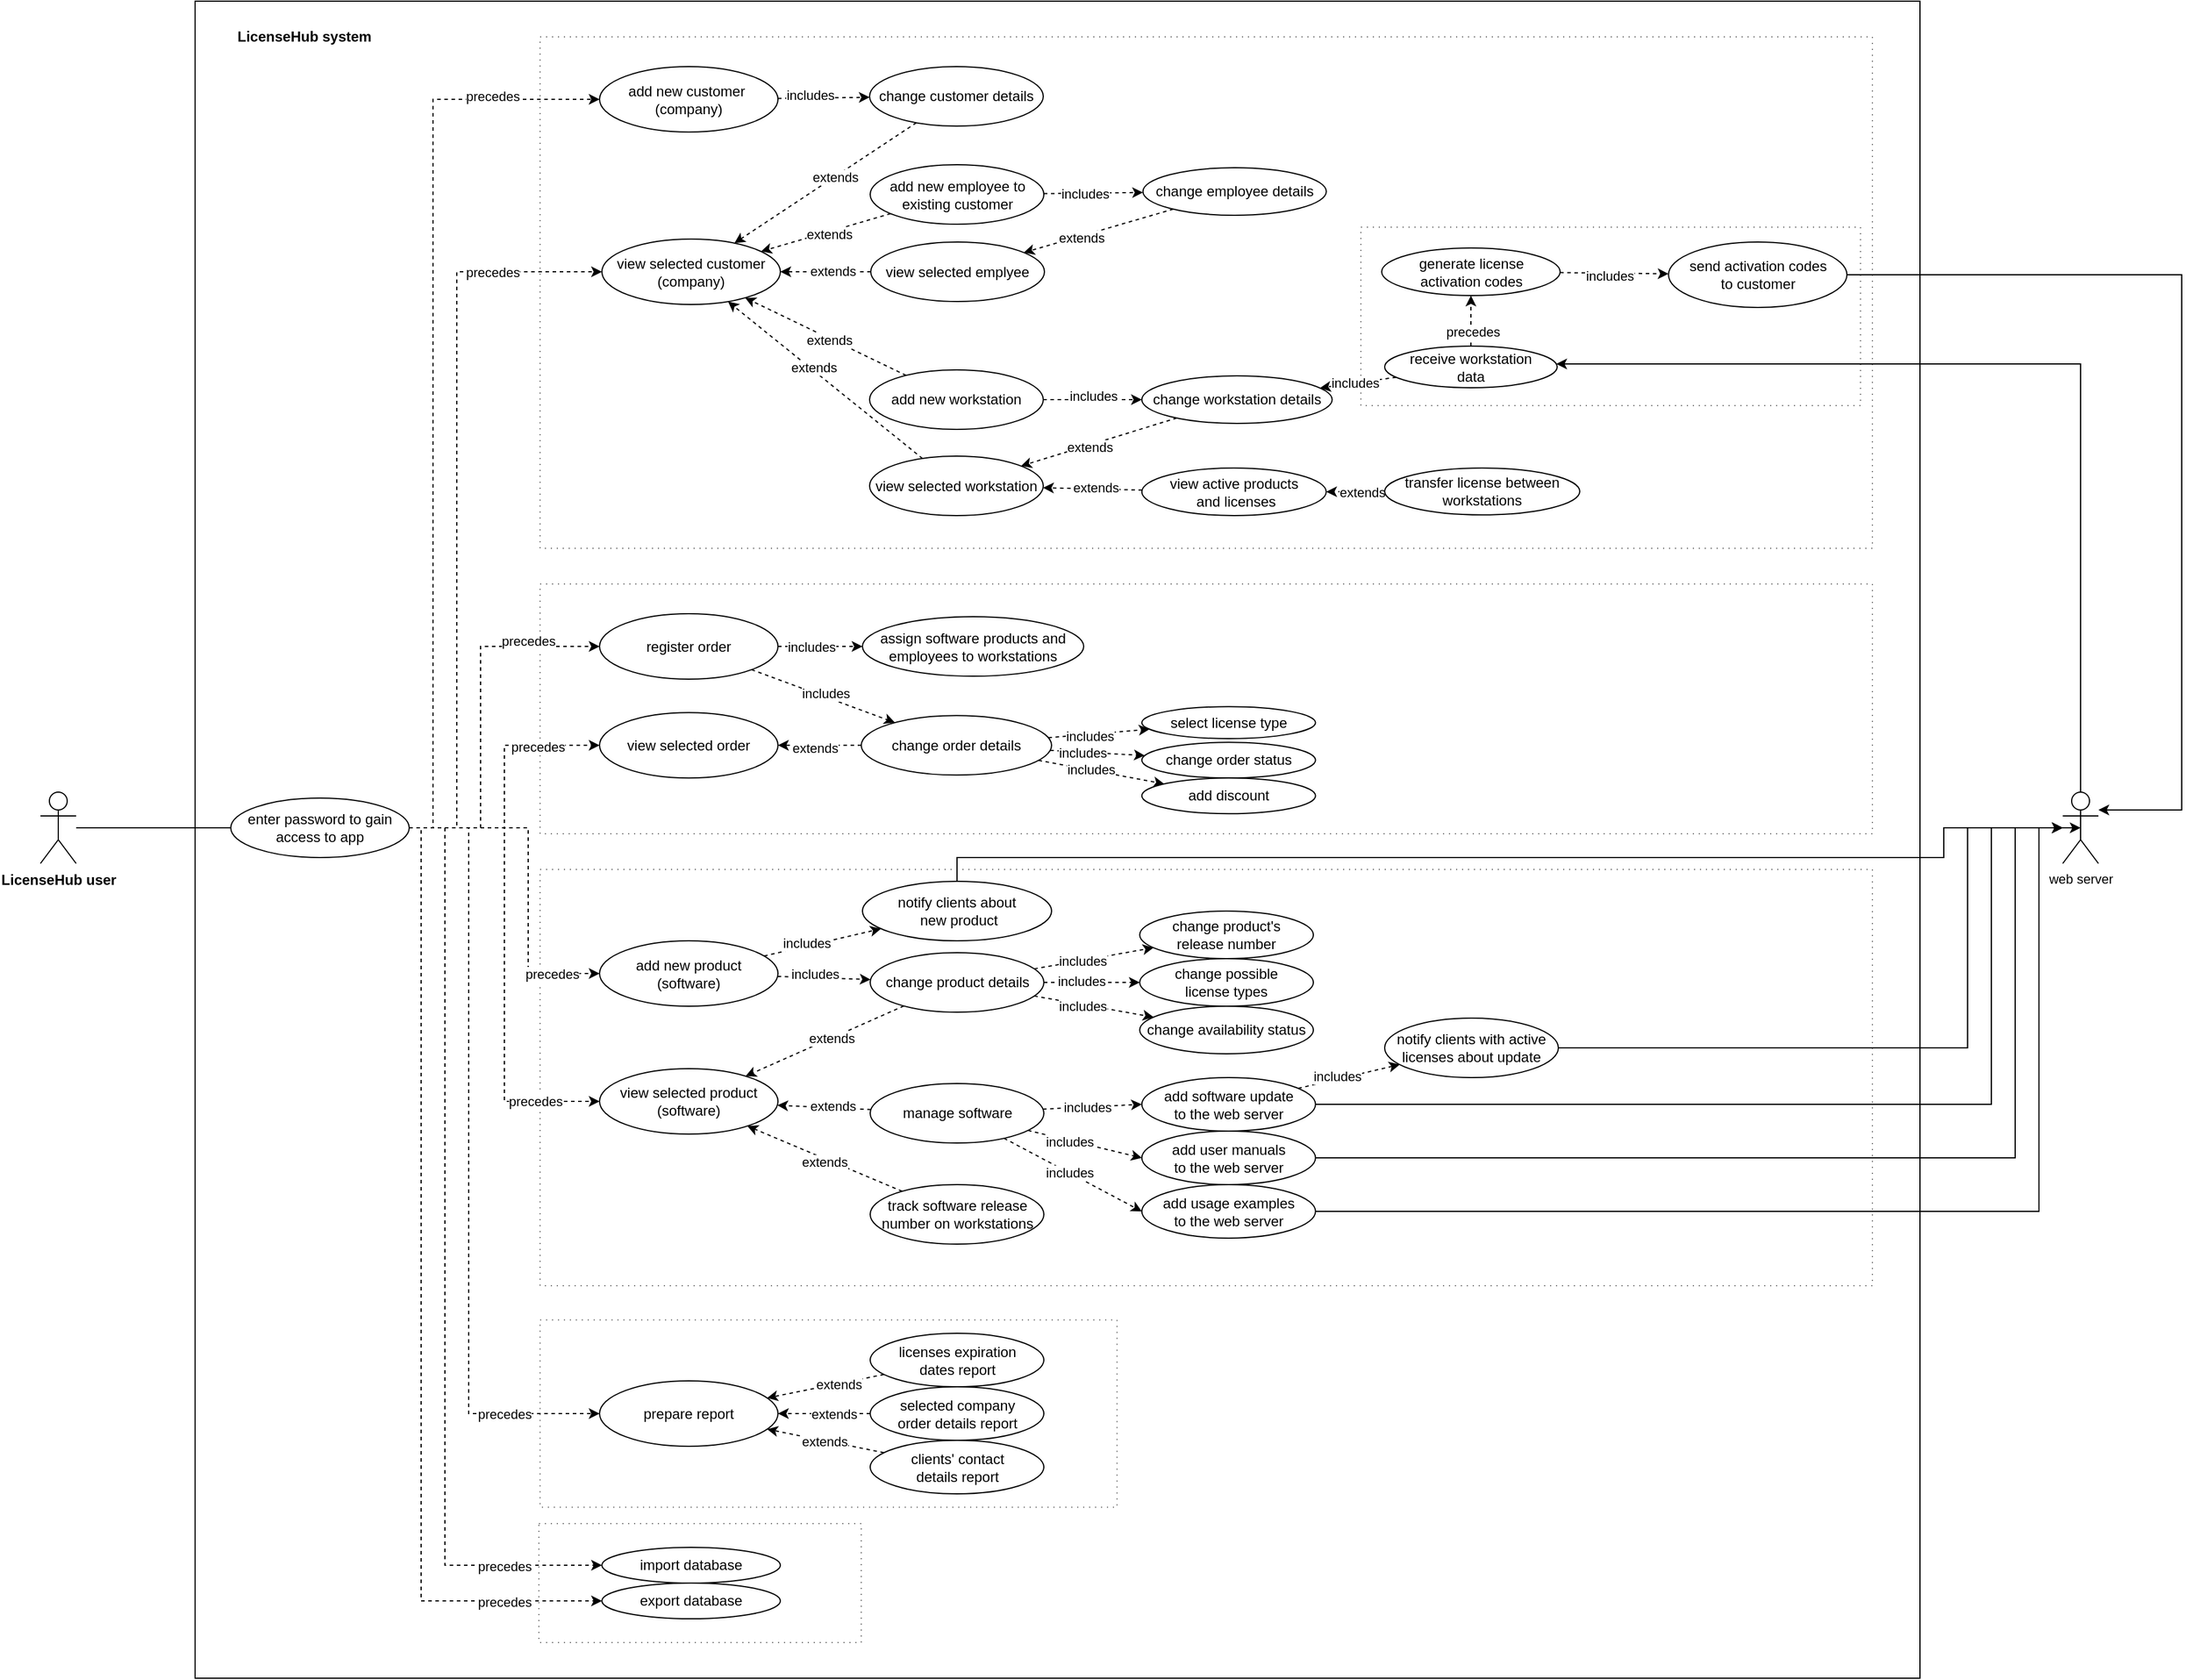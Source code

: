 <mxfile scale="1" border="50">
    <diagram name="Strona-1" id="Eq3Kluq9EC2-Zx3zJAJV">
        <mxGraphModel dx="3344" dy="1680" grid="1" gridSize="10" guides="1" tooltips="1" connect="1" arrows="1" fold="1" page="1" pageScale="1" pageWidth="827" pageHeight="1169" background="none" math="0" shadow="0">
            <root>
                <mxCell id="0"/>
                <mxCell id="1" parent="0"/>
                <mxCell id="ggmS27USjodjV_eKPdVg-5" value="LicenseHub system" style="rounded=0;whiteSpace=wrap;html=1;glass=0;shadow=0;labelPadding=0;portConstraintRotation=0;snapToPoint=0;movableLabel=1;movable=1;resizable=1;rotatable=1;deletable=1;editable=1;locked=0;connectable=1;fontStyle=1;fillColor=none;" parent="1" vertex="1">
                    <mxGeometry x="-300" y="480" width="1450" height="1410" as="geometry">
                        <mxPoint x="-633" y="-675" as="offset"/>
                    </mxGeometry>
                </mxCell>
                <mxCell id="lx1KLy5_h3OSm9G0rixy-187" value="" style="rounded=0;whiteSpace=wrap;html=1;fontFamily=Helvetica;fontSize=11;fontColor=default;dashed=1;dashPattern=1 4;strokeWidth=1;strokeColor=#7A7A7A;fillColor=none;" parent="1" vertex="1">
                    <mxGeometry x="-10" y="510" width="1120" height="430" as="geometry"/>
                </mxCell>
                <mxCell id="lx1KLy5_h3OSm9G0rixy-227" value="" style="rounded=0;whiteSpace=wrap;html=1;fontFamily=Helvetica;fontSize=11;fontColor=default;dashed=1;dashPattern=1 4;strokeWidth=1;strokeColor=#7A7A7A;fillColor=none;" parent="1" vertex="1">
                    <mxGeometry x="680" y="670" width="420" height="150" as="geometry"/>
                </mxCell>
                <mxCell id="lx1KLy5_h3OSm9G0rixy-192" value="" style="rounded=0;whiteSpace=wrap;html=1;fontFamily=Helvetica;fontSize=11;fontColor=default;dashed=1;dashPattern=1 4;strokeWidth=1;strokeColor=#7A7A7A;movable=1;resizable=1;rotatable=1;deletable=1;editable=1;locked=0;connectable=1;fillColor=none;" parent="1" vertex="1">
                    <mxGeometry x="-10" y="1588.75" width="485" height="157.5" as="geometry"/>
                </mxCell>
                <mxCell id="lx1KLy5_h3OSm9G0rixy-195" value="" style="rounded=0;whiteSpace=wrap;html=1;fontFamily=Helvetica;fontSize=11;fontColor=default;dashed=1;dashPattern=1 4;strokeWidth=1;strokeColor=#7A7A7A;movable=1;resizable=1;rotatable=1;deletable=1;editable=1;locked=0;connectable=1;fillColor=none;" parent="1" vertex="1">
                    <mxGeometry x="-10" y="1210" width="1120" height="350" as="geometry"/>
                </mxCell>
                <mxCell id="lx1KLy5_h3OSm9G0rixy-190" value="" style="rounded=0;whiteSpace=wrap;html=1;fontFamily=Helvetica;fontSize=11;fontColor=default;dashed=1;dashPattern=1 4;strokeWidth=1;strokeColor=#7A7A7A;movable=1;resizable=1;rotatable=1;deletable=1;editable=1;locked=0;connectable=1;fillColor=none;" parent="1" vertex="1">
                    <mxGeometry x="-11" y="1760" width="271" height="100" as="geometry"/>
                </mxCell>
                <mxCell id="lx1KLy5_h3OSm9G0rixy-189" value="" style="rounded=0;whiteSpace=wrap;html=1;fontFamily=Helvetica;fontSize=11;fontColor=default;dashed=1;dashPattern=1 4;strokeWidth=1;strokeColor=#7A7A7A;movable=1;resizable=1;rotatable=1;deletable=1;editable=1;locked=0;connectable=1;fillColor=none;" parent="1" vertex="1">
                    <mxGeometry x="-10" y="970" width="1120" height="210" as="geometry"/>
                </mxCell>
                <mxCell id="lx1KLy5_h3OSm9G0rixy-55" style="rounded=0;orthogonalLoop=1;jettySize=auto;html=1;entryX=0;entryY=0.5;entryDx=0;entryDy=0;endArrow=none;endFill=0;" parent="1" source="ggmS27USjodjV_eKPdVg-1" target="lx1KLy5_h3OSm9G0rixy-1" edge="1">
                    <mxGeometry relative="1" as="geometry"/>
                </mxCell>
                <mxCell id="ggmS27USjodjV_eKPdVg-1" value="LicenseHub user" style="shape=umlActor;verticalLabelPosition=bottom;verticalAlign=top;html=1;outlineConnect=0;fontStyle=1;strokeColor=#000000;" parent="1" vertex="1">
                    <mxGeometry x="-430" y="1145" width="30" height="60" as="geometry"/>
                </mxCell>
                <mxCell id="lx1KLy5_h3OSm9G0rixy-60" style="rounded=0;orthogonalLoop=1;jettySize=auto;html=1;dashed=1;" parent="1" source="ggmS27USjodjV_eKPdVg-8" target="ggmS27USjodjV_eKPdVg-11" edge="1">
                    <mxGeometry relative="1" as="geometry"/>
                </mxCell>
                <mxCell id="lx1KLy5_h3OSm9G0rixy-72" value="includes" style="edgeLabel;html=1;align=center;verticalAlign=middle;resizable=0;points=[];fontSize=11;fontFamily=Helvetica;fontColor=default;" parent="lx1KLy5_h3OSm9G0rixy-60" connectable="0" vertex="1">
                    <mxGeometry x="-0.315" y="3" relative="1" as="geometry">
                        <mxPoint as="offset"/>
                    </mxGeometry>
                </mxCell>
                <mxCell id="ggmS27USjodjV_eKPdVg-8" value="add new customer&amp;nbsp;&lt;br&gt;(company)" style="ellipse;whiteSpace=wrap;html=1;" parent="1" vertex="1">
                    <mxGeometry x="40" y="535" width="150" height="55" as="geometry"/>
                </mxCell>
                <mxCell id="lx1KLy5_h3OSm9G0rixy-69" style="edgeStyle=none;shape=connector;rounded=0;orthogonalLoop=1;jettySize=auto;html=1;dashed=1;labelBackgroundColor=default;strokeColor=default;align=center;verticalAlign=middle;fontFamily=Helvetica;fontSize=11;fontColor=default;endArrow=classic;" parent="1" source="ggmS27USjodjV_eKPdVg-10" target="lx1KLy5_h3OSm9G0rixy-6" edge="1">
                    <mxGeometry relative="1" as="geometry"/>
                </mxCell>
                <mxCell id="lx1KLy5_h3OSm9G0rixy-71" value="includes" style="edgeLabel;html=1;align=center;verticalAlign=middle;resizable=0;points=[];fontSize=11;fontFamily=Helvetica;fontColor=default;" parent="lx1KLy5_h3OSm9G0rixy-69" connectable="0" vertex="1">
                    <mxGeometry x="-0.169" relative="1" as="geometry">
                        <mxPoint as="offset"/>
                    </mxGeometry>
                </mxCell>
                <mxCell id="lx1KLy5_h3OSm9G0rixy-171" style="edgeStyle=none;shape=connector;rounded=0;orthogonalLoop=1;jettySize=auto;html=1;dashed=1;labelBackgroundColor=default;strokeColor=default;align=center;verticalAlign=middle;fontFamily=Helvetica;fontSize=11;fontColor=default;endArrow=classic;" parent="1" source="ggmS27USjodjV_eKPdVg-10" target="lx1KLy5_h3OSm9G0rixy-3" edge="1">
                    <mxGeometry relative="1" as="geometry"/>
                </mxCell>
                <mxCell id="lx1KLy5_h3OSm9G0rixy-172" value="extends" style="edgeLabel;html=1;align=center;verticalAlign=middle;resizable=0;points=[];fontSize=11;fontFamily=Helvetica;fontColor=default;" parent="lx1KLy5_h3OSm9G0rixy-171" connectable="0" vertex="1">
                    <mxGeometry x="-0.039" y="2" relative="1" as="geometry">
                        <mxPoint as="offset"/>
                    </mxGeometry>
                </mxCell>
                <mxCell id="ggmS27USjodjV_eKPdVg-10" value="add new employee to existing customer" style="ellipse;whiteSpace=wrap;html=1;" parent="1" vertex="1">
                    <mxGeometry x="267.5" y="617.5" width="146" height="50" as="geometry"/>
                </mxCell>
                <mxCell id="lx1KLy5_h3OSm9G0rixy-61" style="edgeStyle=none;shape=connector;rounded=0;orthogonalLoop=1;jettySize=auto;html=1;dashed=1;labelBackgroundColor=default;strokeColor=default;align=center;verticalAlign=middle;fontFamily=Helvetica;fontSize=11;fontColor=default;endArrow=classic;" parent="1" source="ggmS27USjodjV_eKPdVg-11" target="lx1KLy5_h3OSm9G0rixy-3" edge="1">
                    <mxGeometry relative="1" as="geometry"/>
                </mxCell>
                <mxCell id="lx1KLy5_h3OSm9G0rixy-73" value="extends" style="edgeLabel;html=1;align=center;verticalAlign=middle;resizable=0;points=[];fontSize=11;fontFamily=Helvetica;fontColor=default;" parent="lx1KLy5_h3OSm9G0rixy-61" connectable="0" vertex="1">
                    <mxGeometry x="-0.103" relative="1" as="geometry">
                        <mxPoint as="offset"/>
                    </mxGeometry>
                </mxCell>
                <mxCell id="ggmS27USjodjV_eKPdVg-11" value="change customer details" style="ellipse;whiteSpace=wrap;html=1;" parent="1" vertex="1">
                    <mxGeometry x="267" y="535" width="146" height="50" as="geometry"/>
                </mxCell>
                <mxCell id="ggmS27USjodjV_eKPdVg-12" value="select license type" style="ellipse;whiteSpace=wrap;html=1;" parent="1" vertex="1">
                    <mxGeometry x="495.86" y="1073.13" width="146" height="26.87" as="geometry"/>
                </mxCell>
                <mxCell id="lx1KLy5_h3OSm9G0rixy-63" style="edgeStyle=none;shape=connector;rounded=0;orthogonalLoop=1;jettySize=auto;html=1;dashed=1;labelBackgroundColor=default;strokeColor=default;align=center;verticalAlign=middle;fontFamily=Helvetica;fontSize=11;fontColor=default;endArrow=classic;" parent="1" source="ggmS27USjodjV_eKPdVg-13" target="lx1KLy5_h3OSm9G0rixy-9" edge="1">
                    <mxGeometry relative="1" as="geometry"/>
                </mxCell>
                <mxCell id="lx1KLy5_h3OSm9G0rixy-64" value="includes" style="edgeLabel;html=1;align=center;verticalAlign=middle;resizable=0;points=[];fontSize=11;fontFamily=Helvetica;fontColor=default;" parent="lx1KLy5_h3OSm9G0rixy-63" connectable="0" vertex="1">
                    <mxGeometry x="0.012" y="3" relative="1" as="geometry">
                        <mxPoint as="offset"/>
                    </mxGeometry>
                </mxCell>
                <mxCell id="lx1KLy5_h3OSm9G0rixy-143" style="edgeStyle=none;shape=connector;rounded=0;orthogonalLoop=1;jettySize=auto;html=1;dashed=1;labelBackgroundColor=default;strokeColor=default;align=center;verticalAlign=middle;fontFamily=Helvetica;fontSize=11;fontColor=default;endArrow=classic;" parent="1" source="ggmS27USjodjV_eKPdVg-13" target="lx1KLy5_h3OSm9G0rixy-22" edge="1">
                    <mxGeometry relative="1" as="geometry"/>
                </mxCell>
                <mxCell id="lx1KLy5_h3OSm9G0rixy-144" value="includes" style="edgeLabel;html=1;align=center;verticalAlign=middle;resizable=0;points=[];fontSize=11;fontFamily=Helvetica;fontColor=default;" parent="lx1KLy5_h3OSm9G0rixy-143" connectable="0" vertex="1">
                    <mxGeometry x="-0.209" relative="1" as="geometry">
                        <mxPoint as="offset"/>
                    </mxGeometry>
                </mxCell>
                <mxCell id="ggmS27USjodjV_eKPdVg-13" value="register order" style="ellipse;whiteSpace=wrap;html=1;" parent="1" vertex="1">
                    <mxGeometry x="40" y="995" width="150" height="55" as="geometry"/>
                </mxCell>
                <mxCell id="lx1KLy5_h3OSm9G0rixy-149" style="edgeStyle=elbowEdgeStyle;shape=connector;rounded=0;orthogonalLoop=1;jettySize=auto;html=1;dashed=1;labelBackgroundColor=default;strokeColor=default;align=center;verticalAlign=middle;fontFamily=Helvetica;fontSize=11;fontColor=default;endArrow=classic;" parent="1" source="lx1KLy5_h3OSm9G0rixy-1" target="lx1KLy5_h3OSm9G0rixy-3" edge="1">
                    <mxGeometry relative="1" as="geometry">
                        <Array as="points">
                            <mxPoint x="-80" y="940"/>
                        </Array>
                    </mxGeometry>
                </mxCell>
                <mxCell id="lx1KLy5_h3OSm9G0rixy-158" value="precedes" style="edgeLabel;html=1;align=center;verticalAlign=middle;resizable=0;points=[];fontSize=11;fontFamily=Helvetica;fontColor=default;" parent="lx1KLy5_h3OSm9G0rixy-149" connectable="0" vertex="1">
                    <mxGeometry x="-0.021" y="2" relative="1" as="geometry">
                        <mxPoint x="32" y="-199" as="offset"/>
                    </mxGeometry>
                </mxCell>
                <mxCell id="lx1KLy5_h3OSm9G0rixy-150" style="edgeStyle=elbowEdgeStyle;shape=connector;rounded=0;orthogonalLoop=1;jettySize=auto;html=1;dashed=1;labelBackgroundColor=default;strokeColor=default;align=center;verticalAlign=middle;fontFamily=Helvetica;fontSize=11;fontColor=default;endArrow=classic;" parent="1" source="lx1KLy5_h3OSm9G0rixy-1" target="ggmS27USjodjV_eKPdVg-8" edge="1">
                    <mxGeometry relative="1" as="geometry">
                        <Array as="points">
                            <mxPoint x="-100" y="870"/>
                        </Array>
                    </mxGeometry>
                </mxCell>
                <mxCell id="lx1KLy5_h3OSm9G0rixy-157" value="precedes" style="edgeLabel;html=1;align=center;verticalAlign=middle;resizable=0;points=[];fontSize=11;fontFamily=Helvetica;fontColor=default;" parent="lx1KLy5_h3OSm9G0rixy-150" connectable="0" vertex="1">
                    <mxGeometry x="-0.154" y="3" relative="1" as="geometry">
                        <mxPoint x="53" y="-308" as="offset"/>
                    </mxGeometry>
                </mxCell>
                <mxCell id="lx1KLy5_h3OSm9G0rixy-151" style="edgeStyle=elbowEdgeStyle;shape=connector;rounded=0;orthogonalLoop=1;jettySize=auto;html=1;dashed=1;labelBackgroundColor=default;strokeColor=default;align=center;verticalAlign=middle;fontFamily=Helvetica;fontSize=11;fontColor=default;endArrow=classic;" parent="1" source="lx1KLy5_h3OSm9G0rixy-1" target="ggmS27USjodjV_eKPdVg-13" edge="1">
                    <mxGeometry relative="1" as="geometry">
                        <Array as="points">
                            <mxPoint x="-60" y="1100"/>
                        </Array>
                    </mxGeometry>
                </mxCell>
                <mxCell id="lx1KLy5_h3OSm9G0rixy-159" value="precedes" style="edgeLabel;html=1;align=center;verticalAlign=middle;resizable=0;points=[];fontSize=11;fontFamily=Helvetica;fontColor=default;" parent="lx1KLy5_h3OSm9G0rixy-151" connectable="0" vertex="1">
                    <mxGeometry x="-0.443" y="1" relative="1" as="geometry">
                        <mxPoint x="41" y="-130" as="offset"/>
                    </mxGeometry>
                </mxCell>
                <mxCell id="lx1KLy5_h3OSm9G0rixy-153" style="edgeStyle=elbowEdgeStyle;shape=connector;rounded=0;orthogonalLoop=1;jettySize=auto;html=1;dashed=1;labelBackgroundColor=default;strokeColor=default;align=center;verticalAlign=middle;fontFamily=Helvetica;fontSize=11;fontColor=default;endArrow=classic;" parent="1" source="lx1KLy5_h3OSm9G0rixy-1" target="lx1KLy5_h3OSm9G0rixy-83" edge="1">
                    <mxGeometry relative="1" as="geometry"/>
                </mxCell>
                <mxCell id="lx1KLy5_h3OSm9G0rixy-160" value="precedes" style="edgeLabel;html=1;align=center;verticalAlign=middle;resizable=0;points=[];fontSize=11;fontFamily=Helvetica;fontColor=default;" parent="lx1KLy5_h3OSm9G0rixy-153" connectable="0" vertex="1">
                    <mxGeometry x="0.111" y="3" relative="1" as="geometry">
                        <mxPoint x="31" y="-21" as="offset"/>
                    </mxGeometry>
                </mxCell>
                <mxCell id="lx1KLy5_h3OSm9G0rixy-154" style="edgeStyle=elbowEdgeStyle;shape=connector;rounded=0;orthogonalLoop=1;jettySize=auto;html=1;dashed=1;labelBackgroundColor=default;strokeColor=default;align=center;verticalAlign=middle;fontFamily=Helvetica;fontSize=11;fontColor=default;endArrow=classic;" parent="1" source="lx1KLy5_h3OSm9G0rixy-1" target="lx1KLy5_h3OSm9G0rixy-89" edge="1">
                    <mxGeometry relative="1" as="geometry">
                        <Array as="points">
                            <mxPoint x="-20" y="1250"/>
                        </Array>
                    </mxGeometry>
                </mxCell>
                <mxCell id="lx1KLy5_h3OSm9G0rixy-161" value="precedes" style="edgeLabel;html=1;align=center;verticalAlign=middle;resizable=0;points=[];fontSize=11;fontFamily=Helvetica;fontColor=default;" parent="lx1KLy5_h3OSm9G0rixy-154" connectable="0" vertex="1">
                    <mxGeometry x="-0.08" y="2" relative="1" as="geometry">
                        <mxPoint x="18" y="93" as="offset"/>
                    </mxGeometry>
                </mxCell>
                <mxCell id="lx1KLy5_h3OSm9G0rixy-155" style="edgeStyle=elbowEdgeStyle;shape=connector;rounded=0;orthogonalLoop=1;jettySize=auto;html=1;dashed=1;labelBackgroundColor=default;strokeColor=default;align=center;verticalAlign=middle;fontFamily=Helvetica;fontSize=11;fontColor=default;endArrow=classic;" parent="1" source="lx1KLy5_h3OSm9G0rixy-1" target="lx1KLy5_h3OSm9G0rixy-100" edge="1">
                    <mxGeometry relative="1" as="geometry"/>
                </mxCell>
                <mxCell id="lx1KLy5_h3OSm9G0rixy-162" value="precedes" style="edgeLabel;html=1;align=center;verticalAlign=middle;resizable=0;points=[];fontSize=11;fontFamily=Helvetica;fontColor=default;" parent="lx1KLy5_h3OSm9G0rixy-155" connectable="0" vertex="1">
                    <mxGeometry x="-0.256" y="2" relative="1" as="geometry">
                        <mxPoint x="24" y="165" as="offset"/>
                    </mxGeometry>
                </mxCell>
                <mxCell id="lx1KLy5_h3OSm9G0rixy-156" style="edgeStyle=elbowEdgeStyle;shape=connector;rounded=0;orthogonalLoop=1;jettySize=auto;html=1;dashed=1;labelBackgroundColor=default;strokeColor=default;align=center;verticalAlign=middle;fontFamily=Helvetica;fontSize=11;fontColor=default;endArrow=classic;" parent="1" source="lx1KLy5_h3OSm9G0rixy-1" target="lx1KLy5_h3OSm9G0rixy-26" edge="1">
                    <mxGeometry relative="1" as="geometry">
                        <Array as="points">
                            <mxPoint x="-70" y="1410"/>
                        </Array>
                    </mxGeometry>
                </mxCell>
                <mxCell id="lx1KLy5_h3OSm9G0rixy-163" value="precedes" style="edgeLabel;html=1;align=center;verticalAlign=middle;resizable=0;points=[];fontSize=11;fontFamily=Helvetica;fontColor=default;" parent="lx1KLy5_h3OSm9G0rixy-156" connectable="0" vertex="1">
                    <mxGeometry x="-0.45" y="-2" relative="1" as="geometry">
                        <mxPoint x="32" y="363" as="offset"/>
                    </mxGeometry>
                </mxCell>
                <mxCell id="lx1KLy5_h3OSm9G0rixy-164" style="edgeStyle=elbowEdgeStyle;shape=connector;rounded=0;orthogonalLoop=1;jettySize=auto;html=1;dashed=1;labelBackgroundColor=default;strokeColor=default;align=center;verticalAlign=middle;fontFamily=Helvetica;fontSize=11;fontColor=default;endArrow=classic;" parent="1" source="lx1KLy5_h3OSm9G0rixy-1" target="lx1KLy5_h3OSm9G0rixy-28" edge="1">
                    <mxGeometry relative="1" as="geometry">
                        <Array as="points">
                            <mxPoint x="-90" y="1460"/>
                        </Array>
                    </mxGeometry>
                </mxCell>
                <mxCell id="lx1KLy5_h3OSm9G0rixy-167" value="precedes" style="edgeLabel;html=1;align=center;verticalAlign=middle;resizable=0;points=[];fontSize=11;fontFamily=Helvetica;fontColor=default;" parent="lx1KLy5_h3OSm9G0rixy-164" connectable="0" vertex="1">
                    <mxGeometry x="0.106" y="3" relative="1" as="geometry">
                        <mxPoint x="47" y="218" as="offset"/>
                    </mxGeometry>
                </mxCell>
                <mxCell id="lx1KLy5_h3OSm9G0rixy-165" style="edgeStyle=elbowEdgeStyle;shape=connector;rounded=0;orthogonalLoop=1;jettySize=auto;html=1;dashed=1;labelBackgroundColor=default;strokeColor=default;align=center;verticalAlign=middle;fontFamily=Helvetica;fontSize=11;fontColor=default;endArrow=classic;" parent="1" source="lx1KLy5_h3OSm9G0rixy-1" target="lx1KLy5_h3OSm9G0rixy-27" edge="1">
                    <mxGeometry relative="1" as="geometry">
                        <Array as="points">
                            <mxPoint x="-110" y="1470"/>
                        </Array>
                    </mxGeometry>
                </mxCell>
                <mxCell id="lx1KLy5_h3OSm9G0rixy-166" value="precedes" style="edgeLabel;html=1;align=center;verticalAlign=middle;resizable=0;points=[];fontSize=11;fontFamily=Helvetica;fontColor=default;" parent="lx1KLy5_h3OSm9G0rixy-165" connectable="0" vertex="1">
                    <mxGeometry x="-0.085" y="-1" relative="1" as="geometry">
                        <mxPoint x="71" y="289" as="offset"/>
                    </mxGeometry>
                </mxCell>
                <mxCell id="lx1KLy5_h3OSm9G0rixy-1" value="enter password to gain access to app" style="ellipse;whiteSpace=wrap;html=1;" parent="1" vertex="1">
                    <mxGeometry x="-270" y="1150" width="150" height="50" as="geometry"/>
                </mxCell>
                <mxCell id="lx1KLy5_h3OSm9G0rixy-3" value="view selected customer&lt;br&gt;(company)" style="ellipse;whiteSpace=wrap;html=1;" parent="1" vertex="1">
                    <mxGeometry x="42" y="680" width="150" height="55" as="geometry"/>
                </mxCell>
                <mxCell id="lx1KLy5_h3OSm9G0rixy-206" style="edgeStyle=none;shape=connector;rounded=0;orthogonalLoop=1;jettySize=auto;html=1;dashed=1;labelBackgroundColor=default;strokeColor=default;align=center;verticalAlign=middle;fontFamily=Helvetica;fontSize=11;fontColor=default;endArrow=classic;" parent="1" source="lx1KLy5_h3OSm9G0rixy-6" target="lx1KLy5_h3OSm9G0rixy-202" edge="1">
                    <mxGeometry relative="1" as="geometry"/>
                </mxCell>
                <mxCell id="lx1KLy5_h3OSm9G0rixy-207" value="extends" style="edgeLabel;html=1;align=center;verticalAlign=middle;resizable=0;points=[];fontSize=11;fontFamily=Helvetica;fontColor=default;" parent="lx1KLy5_h3OSm9G0rixy-206" connectable="0" vertex="1">
                    <mxGeometry x="0.242" y="1" relative="1" as="geometry">
                        <mxPoint as="offset"/>
                    </mxGeometry>
                </mxCell>
                <mxCell id="lx1KLy5_h3OSm9G0rixy-6" value="change&amp;nbsp;employee details" style="ellipse;whiteSpace=wrap;html=1;" parent="1" vertex="1">
                    <mxGeometry x="496.79" y="620" width="154.14" height="40" as="geometry"/>
                </mxCell>
                <mxCell id="lx1KLy5_h3OSm9G0rixy-86" style="edgeStyle=none;shape=connector;rounded=0;orthogonalLoop=1;jettySize=auto;html=1;dashed=1;labelBackgroundColor=default;strokeColor=default;align=center;verticalAlign=middle;fontFamily=Helvetica;fontSize=11;fontColor=default;endArrow=classic;" parent="1" source="lx1KLy5_h3OSm9G0rixy-9" target="lx1KLy5_h3OSm9G0rixy-83" edge="1">
                    <mxGeometry relative="1" as="geometry"/>
                </mxCell>
                <mxCell id="lx1KLy5_h3OSm9G0rixy-87" value="extends" style="edgeLabel;html=1;align=center;verticalAlign=middle;resizable=0;points=[];fontSize=11;fontFamily=Helvetica;fontColor=default;" parent="lx1KLy5_h3OSm9G0rixy-86" connectable="0" vertex="1">
                    <mxGeometry x="0.129" y="1" relative="1" as="geometry">
                        <mxPoint y="1" as="offset"/>
                    </mxGeometry>
                </mxCell>
                <mxCell id="lx1KLy5_h3OSm9G0rixy-126" style="edgeStyle=none;shape=connector;rounded=0;orthogonalLoop=1;jettySize=auto;html=1;dashed=1;labelBackgroundColor=default;strokeColor=default;align=center;verticalAlign=middle;fontFamily=Helvetica;fontSize=11;fontColor=default;endArrow=classic;" parent="1" source="lx1KLy5_h3OSm9G0rixy-9" target="ggmS27USjodjV_eKPdVg-12" edge="1">
                    <mxGeometry relative="1" as="geometry"/>
                </mxCell>
                <mxCell id="lx1KLy5_h3OSm9G0rixy-244" value="includes" style="edgeLabel;html=1;align=center;verticalAlign=middle;resizable=0;points=[];fontSize=11;fontFamily=Helvetica;fontColor=default;" parent="lx1KLy5_h3OSm9G0rixy-126" connectable="0" vertex="1">
                    <mxGeometry x="-0.186" y="-1" relative="1" as="geometry">
                        <mxPoint as="offset"/>
                    </mxGeometry>
                </mxCell>
                <mxCell id="lx1KLy5_h3OSm9G0rixy-127" style="edgeStyle=none;shape=connector;rounded=0;orthogonalLoop=1;jettySize=auto;html=1;dashed=1;labelBackgroundColor=default;strokeColor=default;align=center;verticalAlign=middle;fontFamily=Helvetica;fontSize=11;fontColor=default;endArrow=classic;" parent="1" source="lx1KLy5_h3OSm9G0rixy-9" target="lx1KLy5_h3OSm9G0rixy-11" edge="1">
                    <mxGeometry relative="1" as="geometry"/>
                </mxCell>
                <mxCell id="lx1KLy5_h3OSm9G0rixy-243" value="includes" style="edgeLabel;html=1;align=center;verticalAlign=middle;resizable=0;points=[];fontSize=11;fontFamily=Helvetica;fontColor=default;" parent="lx1KLy5_h3OSm9G0rixy-127" connectable="0" vertex="1">
                    <mxGeometry x="-0.331" relative="1" as="geometry">
                        <mxPoint as="offset"/>
                    </mxGeometry>
                </mxCell>
                <mxCell id="lx1KLy5_h3OSm9G0rixy-128" style="edgeStyle=none;shape=connector;rounded=0;orthogonalLoop=1;jettySize=auto;html=1;dashed=1;labelBackgroundColor=default;strokeColor=default;align=center;verticalAlign=middle;fontFamily=Helvetica;fontSize=11;fontColor=default;endArrow=classic;" parent="1" source="lx1KLy5_h3OSm9G0rixy-9" target="lx1KLy5_h3OSm9G0rixy-88" edge="1">
                    <mxGeometry relative="1" as="geometry"/>
                </mxCell>
                <mxCell id="lx1KLy5_h3OSm9G0rixy-242" value="includes" style="edgeLabel;html=1;align=center;verticalAlign=middle;resizable=0;points=[];fontSize=11;fontFamily=Helvetica;fontColor=default;" parent="lx1KLy5_h3OSm9G0rixy-128" connectable="0" vertex="1">
                    <mxGeometry x="-0.179" y="1" relative="1" as="geometry">
                        <mxPoint as="offset"/>
                    </mxGeometry>
                </mxCell>
                <mxCell id="lx1KLy5_h3OSm9G0rixy-9" value="change&amp;nbsp;order details" style="ellipse;whiteSpace=wrap;html=1;" parent="1" vertex="1">
                    <mxGeometry x="260" y="1080.63" width="160" height="50" as="geometry"/>
                </mxCell>
                <mxCell id="lx1KLy5_h3OSm9G0rixy-11" value="change order status&lt;span id=&quot;docs-internal-guid-45c8762e-7fff-02ba-44c7-06750227a6c3&quot;&gt;&lt;/span&gt;" style="ellipse;whiteSpace=wrap;html=1;" parent="1" vertex="1">
                    <mxGeometry x="495.86" y="1103.13" width="146" height="30" as="geometry"/>
                </mxCell>
                <mxCell id="lx1KLy5_h3OSm9G0rixy-180" style="edgeStyle=none;shape=connector;rounded=0;orthogonalLoop=1;jettySize=auto;html=1;dashed=1;labelBackgroundColor=default;strokeColor=default;align=center;verticalAlign=middle;fontFamily=Helvetica;fontSize=11;fontColor=default;endArrow=classic;" parent="1" source="lx1KLy5_h3OSm9G0rixy-21" target="lx1KLy5_h3OSm9G0rixy-177" edge="1">
                    <mxGeometry relative="1" as="geometry"/>
                </mxCell>
                <mxCell id="lx1KLy5_h3OSm9G0rixy-181" value="extends" style="edgeLabel;html=1;align=center;verticalAlign=middle;resizable=0;points=[];fontSize=11;fontFamily=Helvetica;fontColor=default;" parent="lx1KLy5_h3OSm9G0rixy-180" connectable="0" vertex="1">
                    <mxGeometry x="-0.276" y="-2" relative="1" as="geometry">
                        <mxPoint x="-1" y="2" as="offset"/>
                    </mxGeometry>
                </mxCell>
                <mxCell id="lx1KLy5_h3OSm9G0rixy-21" value="transfer license between workstations" style="ellipse;whiteSpace=wrap;html=1;" parent="1" vertex="1">
                    <mxGeometry x="700" y="872.5" width="164" height="39.37" as="geometry"/>
                </mxCell>
                <mxCell id="lx1KLy5_h3OSm9G0rixy-22" value="assign software products and employees to workstations" style="ellipse;whiteSpace=wrap;html=1;" parent="1" vertex="1">
                    <mxGeometry x="261" y="997.5" width="186" height="50" as="geometry"/>
                </mxCell>
                <mxCell id="lx1KLy5_h3OSm9G0rixy-24" value="notify clients about&lt;br&gt;&amp;nbsp;new product" style="ellipse;whiteSpace=wrap;html=1;" parent="1" vertex="1">
                    <mxGeometry x="261" y="1220" width="159" height="50" as="geometry"/>
                </mxCell>
                <mxCell id="lx1KLy5_h3OSm9G0rixy-119" style="edgeStyle=none;shape=connector;rounded=0;orthogonalLoop=1;jettySize=auto;html=1;dashed=1;labelBackgroundColor=default;strokeColor=default;align=center;verticalAlign=middle;fontFamily=Helvetica;fontSize=11;fontColor=default;endArrow=classic;" parent="1" source="lx1KLy5_h3OSm9G0rixy-25" target="lx1KLy5_h3OSm9G0rixy-26" edge="1">
                    <mxGeometry relative="1" as="geometry"/>
                </mxCell>
                <mxCell id="lx1KLy5_h3OSm9G0rixy-125" value="extends" style="edgeLabel;html=1;align=center;verticalAlign=middle;resizable=0;points=[];fontSize=11;fontFamily=Helvetica;fontColor=default;" parent="lx1KLy5_h3OSm9G0rixy-119" connectable="0" vertex="1">
                    <mxGeometry x="-0.211" relative="1" as="geometry">
                        <mxPoint as="offset"/>
                    </mxGeometry>
                </mxCell>
                <mxCell id="lx1KLy5_h3OSm9G0rixy-25" value="licenses expiration&lt;br&gt;dates report" style="ellipse;whiteSpace=wrap;html=1;" parent="1" vertex="1">
                    <mxGeometry x="267.5" y="1600" width="146" height="45" as="geometry"/>
                </mxCell>
                <mxCell id="lx1KLy5_h3OSm9G0rixy-26" value="prepare report" style="ellipse;whiteSpace=wrap;html=1;" parent="1" vertex="1">
                    <mxGeometry x="40" y="1640" width="150" height="55" as="geometry"/>
                </mxCell>
                <mxCell id="lx1KLy5_h3OSm9G0rixy-27" value="export database" style="ellipse;whiteSpace=wrap;html=1;" parent="1" vertex="1">
                    <mxGeometry x="42" y="1810" width="150" height="30" as="geometry"/>
                </mxCell>
                <mxCell id="lx1KLy5_h3OSm9G0rixy-28" value="import database" style="ellipse;whiteSpace=wrap;html=1;" parent="1" vertex="1">
                    <mxGeometry x="42" y="1780" width="150" height="30" as="geometry"/>
                </mxCell>
                <mxCell id="lx1KLy5_h3OSm9G0rixy-120" style="edgeStyle=none;shape=connector;rounded=0;orthogonalLoop=1;jettySize=auto;html=1;dashed=1;labelBackgroundColor=default;strokeColor=default;align=center;verticalAlign=middle;fontFamily=Helvetica;fontSize=11;fontColor=default;endArrow=classic;" parent="1" source="lx1KLy5_h3OSm9G0rixy-29" target="lx1KLy5_h3OSm9G0rixy-26" edge="1">
                    <mxGeometry relative="1" as="geometry"/>
                </mxCell>
                <mxCell id="lx1KLy5_h3OSm9G0rixy-124" value="extends" style="edgeLabel;html=1;align=center;verticalAlign=middle;resizable=0;points=[];fontSize=11;fontFamily=Helvetica;fontColor=default;" parent="lx1KLy5_h3OSm9G0rixy-120" connectable="0" vertex="1">
                    <mxGeometry x="-0.2" relative="1" as="geometry">
                        <mxPoint as="offset"/>
                    </mxGeometry>
                </mxCell>
                <mxCell id="lx1KLy5_h3OSm9G0rixy-29" value="selected&amp;nbsp;company&lt;br&gt;order details report" style="ellipse;whiteSpace=wrap;html=1;" parent="1" vertex="1">
                    <mxGeometry x="267.5" y="1645" width="146" height="45" as="geometry"/>
                </mxCell>
                <mxCell id="lx1KLy5_h3OSm9G0rixy-121" style="edgeStyle=none;shape=connector;rounded=0;orthogonalLoop=1;jettySize=auto;html=1;dashed=1;labelBackgroundColor=default;strokeColor=default;align=center;verticalAlign=middle;fontFamily=Helvetica;fontSize=11;fontColor=default;endArrow=classic;" parent="1" source="lx1KLy5_h3OSm9G0rixy-30" target="lx1KLy5_h3OSm9G0rixy-26" edge="1">
                    <mxGeometry relative="1" as="geometry"/>
                </mxCell>
                <mxCell id="lx1KLy5_h3OSm9G0rixy-123" value="extends" style="edgeLabel;html=1;align=center;verticalAlign=middle;resizable=0;points=[];fontSize=11;fontFamily=Helvetica;fontColor=default;" parent="lx1KLy5_h3OSm9G0rixy-121" connectable="0" vertex="1">
                    <mxGeometry x="0.026" relative="1" as="geometry">
                        <mxPoint y="1" as="offset"/>
                    </mxGeometry>
                </mxCell>
                <mxCell id="lx1KLy5_h3OSm9G0rixy-30" value="clients' contact&lt;br&gt;details report" style="ellipse;whiteSpace=wrap;html=1;" parent="1" vertex="1">
                    <mxGeometry x="267.5" y="1690" width="146" height="45" as="geometry"/>
                </mxCell>
                <mxCell id="lx1KLy5_h3OSm9G0rixy-212" style="edgeStyle=orthogonalEdgeStyle;shape=connector;rounded=0;orthogonalLoop=1;jettySize=auto;html=1;labelBackgroundColor=default;strokeColor=default;align=center;verticalAlign=middle;fontFamily=Helvetica;fontSize=11;fontColor=default;endArrow=classic;" parent="1" source="lx1KLy5_h3OSm9G0rixy-31" target="lx1KLy5_h3OSm9G0rixy-208" edge="1">
                    <mxGeometry relative="1" as="geometry">
                        <Array as="points">
                            <mxPoint x="1370" y="710"/>
                            <mxPoint x="1370" y="1160"/>
                        </Array>
                    </mxGeometry>
                </mxCell>
                <mxCell id="lx1KLy5_h3OSm9G0rixy-31" value="send activation codes&lt;br&gt;to customer" style="ellipse;whiteSpace=wrap;html=1;" parent="1" vertex="1">
                    <mxGeometry x="938.6" y="682.5" width="150" height="55" as="geometry"/>
                </mxCell>
                <mxCell id="lx1KLy5_h3OSm9G0rixy-216" style="edgeStyle=orthogonalEdgeStyle;shape=connector;rounded=0;orthogonalLoop=1;jettySize=auto;html=1;labelBackgroundColor=default;strokeColor=default;align=center;verticalAlign=middle;fontFamily=Helvetica;fontSize=11;fontColor=default;endArrow=classic;" parent="1" source="lx1KLy5_h3OSm9G0rixy-32" target="lx1KLy5_h3OSm9G0rixy-208" edge="1">
                    <mxGeometry relative="1" as="geometry">
                        <Array as="points">
                            <mxPoint x="1230" y="1453"/>
                            <mxPoint x="1230" y="1175"/>
                        </Array>
                    </mxGeometry>
                </mxCell>
                <mxCell id="lx1KLy5_h3OSm9G0rixy-32" value="add user manuals&lt;br&gt;to the web server" style="ellipse;whiteSpace=wrap;html=1;" parent="1" vertex="1">
                    <mxGeometry x="495.86" y="1430" width="146" height="45" as="geometry"/>
                </mxCell>
                <mxCell id="lx1KLy5_h3OSm9G0rixy-113" style="edgeStyle=none;shape=connector;rounded=0;orthogonalLoop=1;jettySize=auto;html=1;dashed=1;labelBackgroundColor=default;strokeColor=default;align=center;verticalAlign=middle;fontFamily=Helvetica;fontSize=11;fontColor=default;endArrow=classic;" parent="1" source="lx1KLy5_h3OSm9G0rixy-33" target="lx1KLy5_h3OSm9G0rixy-35" edge="1">
                    <mxGeometry relative="1" as="geometry"/>
                </mxCell>
                <mxCell id="lx1KLy5_h3OSm9G0rixy-114" value="includes" style="edgeLabel;html=1;align=center;verticalAlign=middle;resizable=0;points=[];fontSize=11;fontFamily=Helvetica;fontColor=default;" parent="lx1KLy5_h3OSm9G0rixy-113" connectable="0" vertex="1">
                    <mxGeometry x="-0.234" y="2" relative="1" as="geometry">
                        <mxPoint y="-1" as="offset"/>
                    </mxGeometry>
                </mxCell>
                <mxCell id="lx1KLy5_h3OSm9G0rixy-215" style="edgeStyle=orthogonalEdgeStyle;shape=connector;rounded=0;orthogonalLoop=1;jettySize=auto;html=1;labelBackgroundColor=default;strokeColor=default;align=center;verticalAlign=middle;fontFamily=Helvetica;fontSize=11;fontColor=default;endArrow=classic;" parent="1" source="lx1KLy5_h3OSm9G0rixy-33" target="lx1KLy5_h3OSm9G0rixy-208" edge="1">
                    <mxGeometry relative="1" as="geometry">
                        <Array as="points">
                            <mxPoint x="1210" y="1408"/>
                            <mxPoint x="1210" y="1175"/>
                        </Array>
                    </mxGeometry>
                </mxCell>
                <mxCell id="lx1KLy5_h3OSm9G0rixy-33" value="add software update&lt;br&gt;to the web server" style="ellipse;whiteSpace=wrap;html=1;" parent="1" vertex="1">
                    <mxGeometry x="495.86" y="1385" width="146" height="45" as="geometry"/>
                </mxCell>
                <mxCell id="lx1KLy5_h3OSm9G0rixy-52" style="rounded=0;orthogonalLoop=1;jettySize=auto;html=1;entryX=0;entryY=0.5;entryDx=0;entryDy=0;dashed=1;" parent="1" source="lx1KLy5_h3OSm9G0rixy-34" target="lx1KLy5_h3OSm9G0rixy-32" edge="1">
                    <mxGeometry relative="1" as="geometry"/>
                </mxCell>
                <mxCell id="lx1KLy5_h3OSm9G0rixy-232" value="includes" style="edgeLabel;html=1;align=center;verticalAlign=middle;resizable=0;points=[];fontSize=11;fontFamily=Helvetica;fontColor=default;" parent="lx1KLy5_h3OSm9G0rixy-52" connectable="0" vertex="1">
                    <mxGeometry x="-0.283" y="-1" relative="1" as="geometry">
                        <mxPoint as="offset"/>
                    </mxGeometry>
                </mxCell>
                <mxCell id="lx1KLy5_h3OSm9G0rixy-53" style="rounded=0;orthogonalLoop=1;jettySize=auto;html=1;entryX=0;entryY=0.5;entryDx=0;entryDy=0;dashed=1;" parent="1" source="lx1KLy5_h3OSm9G0rixy-34" target="lx1KLy5_h3OSm9G0rixy-37" edge="1">
                    <mxGeometry relative="1" as="geometry"/>
                </mxCell>
                <mxCell id="lx1KLy5_h3OSm9G0rixy-233" value="includes" style="edgeLabel;html=1;align=center;verticalAlign=middle;resizable=0;points=[];fontSize=11;fontFamily=Helvetica;fontColor=default;" parent="lx1KLy5_h3OSm9G0rixy-53" connectable="0" vertex="1">
                    <mxGeometry x="-0.061" relative="1" as="geometry">
                        <mxPoint as="offset"/>
                    </mxGeometry>
                </mxCell>
                <mxCell id="lx1KLy5_h3OSm9G0rixy-54" style="rounded=0;orthogonalLoop=1;jettySize=auto;html=1;entryX=0;entryY=0.5;entryDx=0;entryDy=0;dashed=1;" parent="1" source="lx1KLy5_h3OSm9G0rixy-34" target="lx1KLy5_h3OSm9G0rixy-33" edge="1">
                    <mxGeometry relative="1" as="geometry"/>
                </mxCell>
                <mxCell id="lx1KLy5_h3OSm9G0rixy-234" value="includes" style="edgeLabel;html=1;align=center;verticalAlign=middle;resizable=0;points=[];fontSize=11;fontFamily=Helvetica;fontColor=default;" parent="lx1KLy5_h3OSm9G0rixy-54" connectable="0" vertex="1">
                    <mxGeometry x="-0.106" relative="1" as="geometry">
                        <mxPoint as="offset"/>
                    </mxGeometry>
                </mxCell>
                <mxCell id="lx1KLy5_h3OSm9G0rixy-107" style="edgeStyle=none;shape=connector;rounded=0;orthogonalLoop=1;jettySize=auto;html=1;dashed=1;labelBackgroundColor=default;strokeColor=default;align=center;verticalAlign=middle;fontFamily=Helvetica;fontSize=11;fontColor=default;endArrow=classic;" parent="1" source="lx1KLy5_h3OSm9G0rixy-34" target="lx1KLy5_h3OSm9G0rixy-100" edge="1">
                    <mxGeometry relative="1" as="geometry"/>
                </mxCell>
                <mxCell id="lx1KLy5_h3OSm9G0rixy-108" value="extends" style="edgeLabel;html=1;align=center;verticalAlign=middle;resizable=0;points=[];fontSize=11;fontFamily=Helvetica;fontColor=default;" parent="lx1KLy5_h3OSm9G0rixy-107" connectable="0" vertex="1">
                    <mxGeometry x="-0.185" y="-2" relative="1" as="geometry">
                        <mxPoint as="offset"/>
                    </mxGeometry>
                </mxCell>
                <mxCell id="lx1KLy5_h3OSm9G0rixy-34" value="manage software" style="ellipse;whiteSpace=wrap;html=1;" parent="1" vertex="1">
                    <mxGeometry x="267.5" y="1390" width="146" height="50" as="geometry"/>
                </mxCell>
                <mxCell id="lx1KLy5_h3OSm9G0rixy-214" style="edgeStyle=orthogonalEdgeStyle;shape=connector;rounded=0;orthogonalLoop=1;jettySize=auto;html=1;labelBackgroundColor=default;strokeColor=default;align=center;verticalAlign=middle;fontFamily=Helvetica;fontSize=11;fontColor=default;endArrow=classic;" parent="1" source="lx1KLy5_h3OSm9G0rixy-35" target="lx1KLy5_h3OSm9G0rixy-208" edge="1">
                    <mxGeometry relative="1" as="geometry">
                        <Array as="points">
                            <mxPoint x="1190" y="1360"/>
                            <mxPoint x="1190" y="1175"/>
                        </Array>
                    </mxGeometry>
                </mxCell>
                <mxCell id="lx1KLy5_h3OSm9G0rixy-35" value="notify clients&amp;nbsp;with active licenses about update" style="ellipse;whiteSpace=wrap;html=1;" parent="1" vertex="1">
                    <mxGeometry x="700" y="1335" width="146" height="50" as="geometry"/>
                </mxCell>
                <mxCell id="lx1KLy5_h3OSm9G0rixy-117" style="edgeStyle=none;shape=connector;rounded=0;orthogonalLoop=1;jettySize=auto;html=1;dashed=1;labelBackgroundColor=default;strokeColor=default;align=center;verticalAlign=middle;fontFamily=Helvetica;fontSize=11;fontColor=default;endArrow=classic;" parent="1" source="lx1KLy5_h3OSm9G0rixy-36" target="lx1KLy5_h3OSm9G0rixy-100" edge="1">
                    <mxGeometry relative="1" as="geometry"/>
                </mxCell>
                <mxCell id="lx1KLy5_h3OSm9G0rixy-118" value="extends" style="edgeLabel;html=1;align=center;verticalAlign=middle;resizable=0;points=[];fontSize=11;fontFamily=Helvetica;fontColor=default;" parent="lx1KLy5_h3OSm9G0rixy-117" connectable="0" vertex="1">
                    <mxGeometry x="-0.011" y="3" relative="1" as="geometry">
                        <mxPoint as="offset"/>
                    </mxGeometry>
                </mxCell>
                <mxCell id="lx1KLy5_h3OSm9G0rixy-36" value="track&amp;nbsp;software release number on workstations" style="ellipse;whiteSpace=wrap;html=1;" parent="1" vertex="1">
                    <mxGeometry x="267.5" y="1475" width="146" height="50" as="geometry"/>
                </mxCell>
                <mxCell id="lx1KLy5_h3OSm9G0rixy-217" style="edgeStyle=orthogonalEdgeStyle;shape=connector;rounded=0;orthogonalLoop=1;jettySize=auto;html=1;labelBackgroundColor=default;strokeColor=default;align=center;verticalAlign=middle;fontFamily=Helvetica;fontSize=11;fontColor=default;endArrow=classic;" parent="1" source="lx1KLy5_h3OSm9G0rixy-37" target="lx1KLy5_h3OSm9G0rixy-208" edge="1">
                    <mxGeometry relative="1" as="geometry">
                        <Array as="points">
                            <mxPoint x="1250" y="1498"/>
                            <mxPoint x="1250" y="1175"/>
                        </Array>
                    </mxGeometry>
                </mxCell>
                <mxCell id="lx1KLy5_h3OSm9G0rixy-37" value="add usage examples&lt;br&gt;to the web server" style="ellipse;whiteSpace=wrap;html=1;" parent="1" vertex="1">
                    <mxGeometry x="495.86" y="1475" width="146" height="45" as="geometry"/>
                </mxCell>
                <mxCell id="lx1KLy5_h3OSm9G0rixy-147" style="edgeStyle=none;shape=connector;rounded=0;orthogonalLoop=1;jettySize=auto;html=1;dashed=1;labelBackgroundColor=default;strokeColor=default;align=center;verticalAlign=middle;fontFamily=Helvetica;fontSize=11;fontColor=default;endArrow=classic;" parent="1" source="lx1KLy5_h3OSm9G0rixy-66" target="lx1KLy5_h3OSm9G0rixy-31" edge="1">
                    <mxGeometry relative="1" as="geometry"/>
                </mxCell>
                <mxCell id="lx1KLy5_h3OSm9G0rixy-148" value="includes" style="edgeLabel;html=1;align=center;verticalAlign=middle;resizable=0;points=[];fontSize=11;fontFamily=Helvetica;fontColor=default;" parent="lx1KLy5_h3OSm9G0rixy-147" connectable="0" vertex="1">
                    <mxGeometry x="-0.086" y="-2" relative="1" as="geometry">
                        <mxPoint as="offset"/>
                    </mxGeometry>
                </mxCell>
                <mxCell id="lx1KLy5_h3OSm9G0rixy-66" value="generate license&lt;br&gt;activation codes" style="ellipse;whiteSpace=wrap;html=1;" parent="1" vertex="1">
                    <mxGeometry x="697.5" y="687.5" width="150" height="40" as="geometry"/>
                </mxCell>
                <mxCell id="lx1KLy5_h3OSm9G0rixy-83" value="view selected order" style="ellipse;whiteSpace=wrap;html=1;" parent="1" vertex="1">
                    <mxGeometry x="40" y="1078.13" width="150" height="55" as="geometry"/>
                </mxCell>
                <mxCell id="lx1KLy5_h3OSm9G0rixy-88" value="add discount" style="ellipse;whiteSpace=wrap;html=1;" parent="1" vertex="1">
                    <mxGeometry x="495.86" y="1133.13" width="146" height="30" as="geometry"/>
                </mxCell>
                <mxCell id="lx1KLy5_h3OSm9G0rixy-91" style="edgeStyle=none;shape=connector;rounded=0;orthogonalLoop=1;jettySize=auto;html=1;dashed=1;labelBackgroundColor=default;strokeColor=default;align=center;verticalAlign=middle;fontFamily=Helvetica;fontSize=11;fontColor=default;endArrow=classic;" parent="1" source="lx1KLy5_h3OSm9G0rixy-89" target="lx1KLy5_h3OSm9G0rixy-90" edge="1">
                    <mxGeometry relative="1" as="geometry"/>
                </mxCell>
                <mxCell id="lx1KLy5_h3OSm9G0rixy-103" value="includes" style="edgeLabel;html=1;align=center;verticalAlign=middle;resizable=0;points=[];fontSize=11;fontFamily=Helvetica;fontColor=default;" parent="lx1KLy5_h3OSm9G0rixy-91" connectable="0" vertex="1">
                    <mxGeometry x="-0.224" y="3" relative="1" as="geometry">
                        <mxPoint as="offset"/>
                    </mxGeometry>
                </mxCell>
                <mxCell id="lx1KLy5_h3OSm9G0rixy-196" style="edgeStyle=none;shape=connector;rounded=0;orthogonalLoop=1;jettySize=auto;html=1;dashed=1;labelBackgroundColor=default;strokeColor=default;align=center;verticalAlign=middle;fontFamily=Helvetica;fontSize=11;fontColor=default;endArrow=classic;" parent="1" source="lx1KLy5_h3OSm9G0rixy-89" target="lx1KLy5_h3OSm9G0rixy-24" edge="1">
                    <mxGeometry relative="1" as="geometry"/>
                </mxCell>
                <mxCell id="lx1KLy5_h3OSm9G0rixy-198" value="includes" style="edgeLabel;html=1;align=center;verticalAlign=middle;resizable=0;points=[];fontSize=11;fontFamily=Helvetica;fontColor=default;" parent="lx1KLy5_h3OSm9G0rixy-196" connectable="0" vertex="1">
                    <mxGeometry x="-0.268" y="3" relative="1" as="geometry">
                        <mxPoint as="offset"/>
                    </mxGeometry>
                </mxCell>
                <mxCell id="lx1KLy5_h3OSm9G0rixy-89" value="add new product&lt;br&gt;(software)" style="ellipse;whiteSpace=wrap;html=1;" parent="1" vertex="1">
                    <mxGeometry x="40" y="1270" width="150" height="55" as="geometry"/>
                </mxCell>
                <mxCell id="lx1KLy5_h3OSm9G0rixy-95" style="edgeStyle=none;shape=connector;rounded=0;orthogonalLoop=1;jettySize=auto;html=1;dashed=1;labelBackgroundColor=default;strokeColor=default;align=center;verticalAlign=middle;fontFamily=Helvetica;fontSize=11;fontColor=default;endArrow=classic;" parent="1" source="lx1KLy5_h3OSm9G0rixy-90" target="lx1KLy5_h3OSm9G0rixy-92" edge="1">
                    <mxGeometry relative="1" as="geometry"/>
                </mxCell>
                <mxCell id="lx1KLy5_h3OSm9G0rixy-238" value="includes" style="edgeLabel;html=1;align=center;verticalAlign=middle;resizable=0;points=[];fontSize=11;fontFamily=Helvetica;fontColor=default;" parent="lx1KLy5_h3OSm9G0rixy-95" connectable="0" vertex="1">
                    <mxGeometry x="-0.2" relative="1" as="geometry">
                        <mxPoint as="offset"/>
                    </mxGeometry>
                </mxCell>
                <mxCell id="lx1KLy5_h3OSm9G0rixy-96" style="edgeStyle=none;shape=connector;rounded=0;orthogonalLoop=1;jettySize=auto;html=1;dashed=1;labelBackgroundColor=default;strokeColor=default;align=center;verticalAlign=middle;fontFamily=Helvetica;fontSize=11;fontColor=default;endArrow=classic;" parent="1" source="lx1KLy5_h3OSm9G0rixy-90" target="lx1KLy5_h3OSm9G0rixy-93" edge="1">
                    <mxGeometry relative="1" as="geometry"/>
                </mxCell>
                <mxCell id="lx1KLy5_h3OSm9G0rixy-237" value="includes" style="edgeLabel;html=1;align=center;verticalAlign=middle;resizable=0;points=[];fontSize=11;fontFamily=Helvetica;fontColor=default;" parent="lx1KLy5_h3OSm9G0rixy-96" connectable="0" vertex="1">
                    <mxGeometry x="-0.224" y="1" relative="1" as="geometry">
                        <mxPoint as="offset"/>
                    </mxGeometry>
                </mxCell>
                <mxCell id="lx1KLy5_h3OSm9G0rixy-102" style="edgeStyle=none;shape=connector;rounded=0;orthogonalLoop=1;jettySize=auto;html=1;dashed=1;labelBackgroundColor=default;strokeColor=default;align=center;verticalAlign=middle;fontFamily=Helvetica;fontSize=11;fontColor=default;endArrow=classic;" parent="1" source="lx1KLy5_h3OSm9G0rixy-90" target="lx1KLy5_h3OSm9G0rixy-100" edge="1">
                    <mxGeometry relative="1" as="geometry"/>
                </mxCell>
                <mxCell id="lx1KLy5_h3OSm9G0rixy-105" value="extends" style="edgeLabel;html=1;align=center;verticalAlign=middle;resizable=0;points=[];fontSize=11;fontFamily=Helvetica;fontColor=default;" parent="lx1KLy5_h3OSm9G0rixy-102" connectable="0" vertex="1">
                    <mxGeometry x="-0.086" relative="1" as="geometry">
                        <mxPoint as="offset"/>
                    </mxGeometry>
                </mxCell>
                <mxCell id="lx1KLy5_h3OSm9G0rixy-106" style="edgeStyle=none;shape=connector;rounded=0;orthogonalLoop=1;jettySize=auto;html=1;dashed=1;labelBackgroundColor=default;strokeColor=default;align=center;verticalAlign=middle;fontFamily=Helvetica;fontSize=11;fontColor=default;endArrow=classic;" parent="1" source="lx1KLy5_h3OSm9G0rixy-90" target="lx1KLy5_h3OSm9G0rixy-101" edge="1">
                    <mxGeometry relative="1" as="geometry"/>
                </mxCell>
                <mxCell id="lx1KLy5_h3OSm9G0rixy-235" value="includes" style="edgeLabel;html=1;align=center;verticalAlign=middle;resizable=0;points=[];fontSize=11;fontFamily=Helvetica;fontColor=default;" parent="lx1KLy5_h3OSm9G0rixy-106" connectable="0" vertex="1">
                    <mxGeometry x="-0.181" y="-1" relative="1" as="geometry">
                        <mxPoint as="offset"/>
                    </mxGeometry>
                </mxCell>
                <mxCell id="lx1KLy5_h3OSm9G0rixy-90" value="change product details" style="ellipse;whiteSpace=wrap;html=1;" parent="1" vertex="1">
                    <mxGeometry x="267.5" y="1280" width="146" height="50" as="geometry"/>
                </mxCell>
                <mxCell id="lx1KLy5_h3OSm9G0rixy-92" value="change product's&lt;br&gt;release number" style="ellipse;whiteSpace=wrap;html=1;" parent="1" vertex="1">
                    <mxGeometry x="494.07" y="1245" width="146" height="40" as="geometry"/>
                </mxCell>
                <mxCell id="lx1KLy5_h3OSm9G0rixy-93" value="change possible&lt;br&gt;license types" style="ellipse;whiteSpace=wrap;html=1;" parent="1" vertex="1">
                    <mxGeometry x="494.07" y="1285" width="146" height="40" as="geometry"/>
                </mxCell>
                <mxCell id="lx1KLy5_h3OSm9G0rixy-100" value="view selected product&lt;br style=&quot;border-color: var(--border-color);&quot;&gt;(software)" style="ellipse;whiteSpace=wrap;html=1;" parent="1" vertex="1">
                    <mxGeometry x="40" y="1377.5" width="150" height="55" as="geometry"/>
                </mxCell>
                <mxCell id="lx1KLy5_h3OSm9G0rixy-101" value="change availability status" style="ellipse;whiteSpace=wrap;html=1;" parent="1" vertex="1">
                    <mxGeometry x="494.07" y="1325" width="146" height="40" as="geometry"/>
                </mxCell>
                <mxCell id="lx1KLy5_h3OSm9G0rixy-129" style="edgeStyle=none;shape=connector;rounded=0;orthogonalLoop=1;jettySize=auto;html=1;dashed=1;labelBackgroundColor=default;strokeColor=default;align=center;verticalAlign=middle;fontFamily=Helvetica;fontSize=11;fontColor=default;endArrow=classic;" parent="1" source="lx1KLy5_h3OSm9G0rixy-131" target="lx1KLy5_h3OSm9G0rixy-134" edge="1">
                    <mxGeometry relative="1" as="geometry"/>
                </mxCell>
                <mxCell id="lx1KLy5_h3OSm9G0rixy-130" value="includes" style="edgeLabel;html=1;align=center;verticalAlign=middle;resizable=0;points=[];fontSize=11;fontFamily=Helvetica;fontColor=default;" parent="lx1KLy5_h3OSm9G0rixy-129" connectable="0" vertex="1">
                    <mxGeometry x="0.012" y="3" relative="1" as="geometry">
                        <mxPoint as="offset"/>
                    </mxGeometry>
                </mxCell>
                <mxCell id="lx1KLy5_h3OSm9G0rixy-139" style="edgeStyle=none;shape=connector;rounded=0;orthogonalLoop=1;jettySize=auto;html=1;dashed=1;labelBackgroundColor=default;strokeColor=default;align=center;verticalAlign=middle;fontFamily=Helvetica;fontSize=11;fontColor=default;endArrow=classic;" parent="1" source="lx1KLy5_h3OSm9G0rixy-131" target="lx1KLy5_h3OSm9G0rixy-3" edge="1">
                    <mxGeometry relative="1" as="geometry"/>
                </mxCell>
                <mxCell id="lx1KLy5_h3OSm9G0rixy-140" value="extends" style="edgeLabel;html=1;align=center;verticalAlign=middle;resizable=0;points=[];fontSize=11;fontFamily=Helvetica;fontColor=default;" parent="lx1KLy5_h3OSm9G0rixy-139" connectable="0" vertex="1">
                    <mxGeometry x="-0.05" y="1" relative="1" as="geometry">
                        <mxPoint as="offset"/>
                    </mxGeometry>
                </mxCell>
                <mxCell id="lx1KLy5_h3OSm9G0rixy-131" value="add new workstation" style="ellipse;whiteSpace=wrap;html=1;" parent="1" vertex="1">
                    <mxGeometry x="267" y="790" width="146" height="50" as="geometry"/>
                </mxCell>
                <mxCell id="lx1KLy5_h3OSm9G0rixy-132" style="edgeStyle=none;shape=connector;rounded=0;orthogonalLoop=1;jettySize=auto;html=1;dashed=1;labelBackgroundColor=default;strokeColor=default;align=center;verticalAlign=middle;fontFamily=Helvetica;fontSize=11;fontColor=default;endArrow=classic;" parent="1" source="lx1KLy5_h3OSm9G0rixy-134" target="lx1KLy5_h3OSm9G0rixy-135" edge="1">
                    <mxGeometry relative="1" as="geometry"/>
                </mxCell>
                <mxCell id="lx1KLy5_h3OSm9G0rixy-133" value="extends" style="edgeLabel;html=1;align=center;verticalAlign=middle;resizable=0;points=[];fontSize=11;fontFamily=Helvetica;fontColor=default;" parent="lx1KLy5_h3OSm9G0rixy-132" connectable="0" vertex="1">
                    <mxGeometry x="0.129" y="1" relative="1" as="geometry">
                        <mxPoint y="1" as="offset"/>
                    </mxGeometry>
                </mxCell>
                <mxCell id="lx1KLy5_h3OSm9G0rixy-134" value="change workstation details" style="ellipse;whiteSpace=wrap;html=1;" parent="1" vertex="1">
                    <mxGeometry x="495.86" y="795" width="160" height="40" as="geometry"/>
                </mxCell>
                <mxCell id="lx1KLy5_h3OSm9G0rixy-138" style="edgeStyle=none;shape=connector;rounded=0;orthogonalLoop=1;jettySize=auto;html=1;dashed=1;labelBackgroundColor=default;strokeColor=default;align=center;verticalAlign=middle;fontFamily=Helvetica;fontSize=11;fontColor=default;endArrow=classic;" parent="1" source="lx1KLy5_h3OSm9G0rixy-135" target="lx1KLy5_h3OSm9G0rixy-3" edge="1">
                    <mxGeometry relative="1" as="geometry"/>
                </mxCell>
                <mxCell id="lx1KLy5_h3OSm9G0rixy-141" value="extends" style="edgeLabel;html=1;align=center;verticalAlign=middle;resizable=0;points=[];fontSize=11;fontFamily=Helvetica;fontColor=default;" parent="lx1KLy5_h3OSm9G0rixy-138" connectable="0" vertex="1">
                    <mxGeometry x="0.141" y="-2" relative="1" as="geometry">
                        <mxPoint as="offset"/>
                    </mxGeometry>
                </mxCell>
                <mxCell id="lx1KLy5_h3OSm9G0rixy-135" value="view selected workstation" style="ellipse;whiteSpace=wrap;html=1;" parent="1" vertex="1">
                    <mxGeometry x="267" y="862.5" width="146" height="50" as="geometry"/>
                </mxCell>
                <mxCell id="lx1KLy5_h3OSm9G0rixy-178" style="edgeStyle=none;shape=connector;rounded=0;orthogonalLoop=1;jettySize=auto;html=1;dashed=1;labelBackgroundColor=default;strokeColor=default;align=center;verticalAlign=middle;fontFamily=Helvetica;fontSize=11;fontColor=default;endArrow=classic;" parent="1" source="lx1KLy5_h3OSm9G0rixy-177" target="lx1KLy5_h3OSm9G0rixy-135" edge="1">
                    <mxGeometry relative="1" as="geometry"/>
                </mxCell>
                <mxCell id="lx1KLy5_h3OSm9G0rixy-179" value="extends" style="edgeLabel;html=1;align=center;verticalAlign=middle;resizable=0;points=[];fontSize=11;fontFamily=Helvetica;fontColor=default;" parent="lx1KLy5_h3OSm9G0rixy-178" connectable="0" vertex="1">
                    <mxGeometry x="-0.056" y="-1" relative="1" as="geometry">
                        <mxPoint as="offset"/>
                    </mxGeometry>
                </mxCell>
                <mxCell id="lx1KLy5_h3OSm9G0rixy-177" value="view active products&lt;br&gt;&amp;nbsp;and licenses" style="ellipse;whiteSpace=wrap;html=1;" parent="1" vertex="1">
                    <mxGeometry x="495.86" y="872.5" width="155" height="40" as="geometry"/>
                </mxCell>
                <mxCell id="lx1KLy5_h3OSm9G0rixy-203" style="edgeStyle=none;shape=connector;rounded=0;orthogonalLoop=1;jettySize=auto;html=1;dashed=1;labelBackgroundColor=default;strokeColor=default;align=center;verticalAlign=middle;fontFamily=Helvetica;fontSize=11;fontColor=default;endArrow=classic;" parent="1" source="lx1KLy5_h3OSm9G0rixy-202" target="lx1KLy5_h3OSm9G0rixy-3" edge="1">
                    <mxGeometry relative="1" as="geometry"/>
                </mxCell>
                <mxCell id="lx1KLy5_h3OSm9G0rixy-205" value="extends" style="edgeLabel;html=1;align=center;verticalAlign=middle;resizable=0;points=[];fontSize=11;fontFamily=Helvetica;fontColor=default;" parent="lx1KLy5_h3OSm9G0rixy-203" connectable="0" vertex="1">
                    <mxGeometry x="-0.156" y="-1" relative="1" as="geometry">
                        <mxPoint as="offset"/>
                    </mxGeometry>
                </mxCell>
                <mxCell id="lx1KLy5_h3OSm9G0rixy-202" value="view selected emplyee" style="ellipse;whiteSpace=wrap;html=1;" parent="1" vertex="1">
                    <mxGeometry x="268" y="682.5" width="146" height="50" as="geometry"/>
                </mxCell>
                <mxCell id="lx1KLy5_h3OSm9G0rixy-219" style="edgeStyle=orthogonalEdgeStyle;rounded=0;orthogonalLoop=1;jettySize=auto;html=1;" parent="1" source="lx1KLy5_h3OSm9G0rixy-208" target="lx1KLy5_h3OSm9G0rixy-218" edge="1">
                    <mxGeometry relative="1" as="geometry">
                        <Array as="points">
                            <mxPoint x="1285" y="785"/>
                        </Array>
                    </mxGeometry>
                </mxCell>
                <mxCell id="lx1KLy5_h3OSm9G0rixy-208" value="web server" style="shape=umlActor;verticalLabelPosition=bottom;verticalAlign=top;html=1;outlineConnect=0;fontFamily=Helvetica;fontSize=11;fontColor=default;strokeColor=#000000;" parent="1" vertex="1">
                    <mxGeometry x="1270" y="1145" width="30" height="60" as="geometry"/>
                </mxCell>
                <mxCell id="lx1KLy5_h3OSm9G0rixy-209" style="edgeStyle=orthogonalEdgeStyle;shape=connector;rounded=0;orthogonalLoop=1;jettySize=auto;html=1;entryX=0.5;entryY=0.5;entryDx=0;entryDy=0;entryPerimeter=0;labelBackgroundColor=default;strokeColor=default;align=center;verticalAlign=middle;fontFamily=Helvetica;fontSize=11;fontColor=default;endArrow=classic;" parent="1" source="lx1KLy5_h3OSm9G0rixy-24" target="lx1KLy5_h3OSm9G0rixy-208" edge="1">
                    <mxGeometry relative="1" as="geometry">
                        <Array as="points">
                            <mxPoint x="341" y="1200"/>
                            <mxPoint x="1170" y="1200"/>
                            <mxPoint x="1170" y="1175"/>
                        </Array>
                    </mxGeometry>
                </mxCell>
                <mxCell id="lx1KLy5_h3OSm9G0rixy-221" style="edgeStyle=none;shape=connector;rounded=0;orthogonalLoop=1;jettySize=auto;html=1;dashed=1;labelBackgroundColor=default;strokeColor=default;align=center;verticalAlign=middle;fontFamily=Helvetica;fontSize=11;fontColor=default;endArrow=classic;" parent="1" source="lx1KLy5_h3OSm9G0rixy-218" target="lx1KLy5_h3OSm9G0rixy-134" edge="1">
                    <mxGeometry relative="1" as="geometry"/>
                </mxCell>
                <mxCell id="lx1KLy5_h3OSm9G0rixy-222" value="includes" style="edgeLabel;html=1;align=center;verticalAlign=middle;resizable=0;points=[];fontSize=11;fontFamily=Helvetica;fontColor=default;" parent="lx1KLy5_h3OSm9G0rixy-221" connectable="0" vertex="1">
                    <mxGeometry x="0.085" relative="1" as="geometry">
                        <mxPoint as="offset"/>
                    </mxGeometry>
                </mxCell>
                <mxCell id="lx1KLy5_h3OSm9G0rixy-223" style="edgeStyle=none;shape=connector;rounded=0;orthogonalLoop=1;jettySize=auto;html=1;dashed=1;labelBackgroundColor=default;strokeColor=default;align=center;verticalAlign=middle;fontFamily=Helvetica;fontSize=11;fontColor=default;endArrow=classic;" parent="1" source="lx1KLy5_h3OSm9G0rixy-218" target="lx1KLy5_h3OSm9G0rixy-66" edge="1">
                    <mxGeometry relative="1" as="geometry"/>
                </mxCell>
                <mxCell id="lx1KLy5_h3OSm9G0rixy-224" value="precedes" style="edgeLabel;html=1;align=center;verticalAlign=middle;resizable=0;points=[];fontSize=11;fontFamily=Helvetica;fontColor=default;" parent="lx1KLy5_h3OSm9G0rixy-223" connectable="0" vertex="1">
                    <mxGeometry x="0.159" y="-1" relative="1" as="geometry">
                        <mxPoint y="12" as="offset"/>
                    </mxGeometry>
                </mxCell>
                <mxCell id="lx1KLy5_h3OSm9G0rixy-218" value="receive workstation&lt;br&gt;data" style="ellipse;whiteSpace=wrap;html=1;" parent="1" vertex="1">
                    <mxGeometry x="700" y="770" width="145" height="35" as="geometry"/>
                </mxCell>
            </root>
        </mxGraphModel>
    </diagram>
</mxfile>